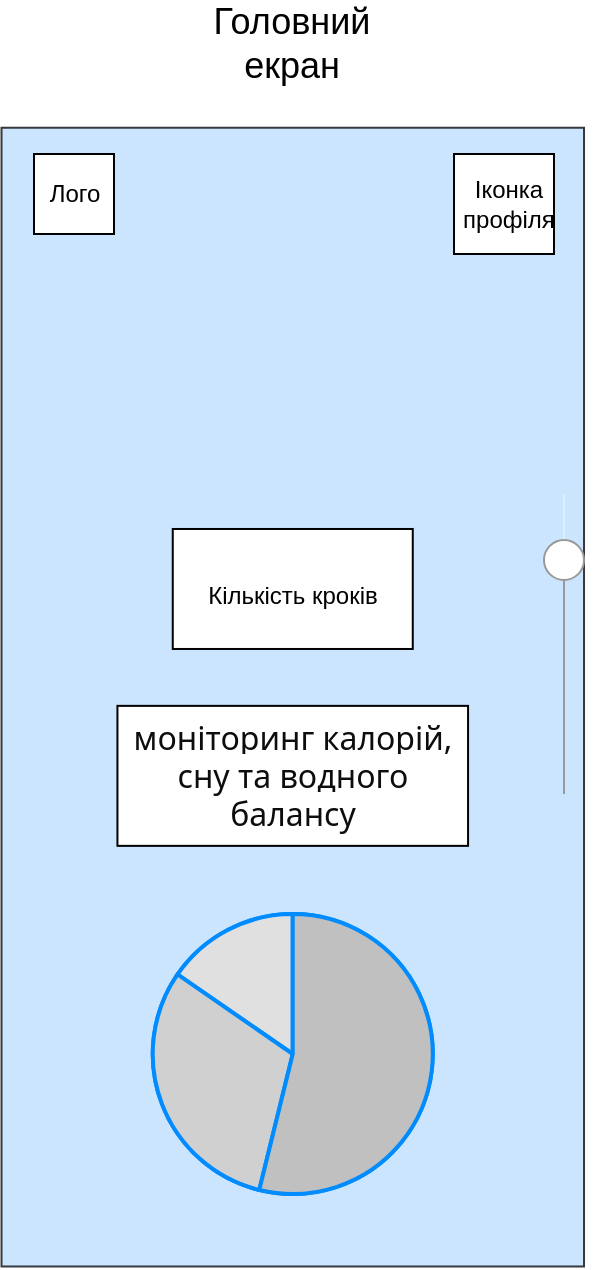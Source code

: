 <mxfile version="24.4.4" type="github" pages="7">
  <diagram name="Страница — 1" id="hu_f6FUVKI9qjOCL0LCb">
    <mxGraphModel dx="1434" dy="772" grid="1" gridSize="10" guides="1" tooltips="1" connect="1" arrows="1" fold="1" page="1" pageScale="1" pageWidth="827" pageHeight="1169" math="0" shadow="0">
      <root>
        <mxCell id="0" />
        <mxCell id="1" parent="0" />
        <mxCell id="6WBhi4NIfx59TfZFESge-4" value="" style="rounded=0;whiteSpace=wrap;html=1;rotation=90;fillColor=#cce5ff;strokeColor=#36393d;" parent="1" vertex="1">
          <mxGeometry x="114.7" y="295.93" width="569.37" height="291.25" as="geometry" />
        </mxCell>
        <mxCell id="6WBhi4NIfx59TfZFESge-5" value="" style="whiteSpace=wrap;html=1;aspect=fixed;" parent="1" vertex="1">
          <mxGeometry x="270" y="170" width="40" height="40" as="geometry" />
        </mxCell>
        <mxCell id="6WBhi4NIfx59TfZFESge-6" value="Лого" style="text;html=1;align=center;verticalAlign=middle;whiteSpace=wrap;rounded=0;" parent="1" vertex="1">
          <mxGeometry x="274.69" y="180" width="30.62" height="20" as="geometry" />
        </mxCell>
        <mxCell id="6WBhi4NIfx59TfZFESge-7" value="" style="whiteSpace=wrap;html=1;aspect=fixed;" parent="1" vertex="1">
          <mxGeometry x="480" y="170" width="50" height="50" as="geometry" />
        </mxCell>
        <mxCell id="6WBhi4NIfx59TfZFESge-8" value="Іконка профіля" style="text;html=1;align=center;verticalAlign=middle;whiteSpace=wrap;rounded=0;" parent="1" vertex="1">
          <mxGeometry x="480" y="180" width="55" height="30" as="geometry" />
        </mxCell>
        <mxCell id="6WBhi4NIfx59TfZFESge-9" value="" style="rounded=0;whiteSpace=wrap;html=1;" parent="1" vertex="1">
          <mxGeometry x="339.38" y="357.49" width="120" height="60" as="geometry" />
        </mxCell>
        <mxCell id="6WBhi4NIfx59TfZFESge-10" value="Кількість кроків" style="text;html=1;align=center;verticalAlign=middle;whiteSpace=wrap;rounded=0;" parent="1" vertex="1">
          <mxGeometry x="354.07" y="364.05" width="90.62" height="53.44" as="geometry" />
        </mxCell>
        <mxCell id="6WBhi4NIfx59TfZFESge-11" value="" style="rounded=0;whiteSpace=wrap;html=1;" parent="1" vertex="1">
          <mxGeometry x="311.72" y="445.93" width="175.31" height="70" as="geometry" />
        </mxCell>
        <mxCell id="6WBhi4NIfx59TfZFESge-12" value="&lt;span style=&quot;color: rgb(13, 13, 13); font-family: Söhne, ui-sans-serif, system-ui, -apple-system, &amp;quot;Segoe UI&amp;quot;, Roboto, Ubuntu, Cantarell, &amp;quot;Noto Sans&amp;quot;, sans-serif, &amp;quot;Helvetica Neue&amp;quot;, Arial, &amp;quot;Apple Color Emoji&amp;quot;, &amp;quot;Segoe UI Emoji&amp;quot;, &amp;quot;Segoe UI Symbol&amp;quot;, &amp;quot;Noto Color Emoji&amp;quot;; font-size: 16px; text-align: start; white-space-collapse: preserve; background-color: rgb(255, 255, 255);&quot;&gt;моніторинг калорій, сну та водного балансу&lt;/span&gt;" style="text;html=1;align=center;verticalAlign=middle;whiteSpace=wrap;rounded=0;" parent="1" vertex="1">
          <mxGeometry x="316.72" y="465.93" width="165.31" height="30" as="geometry" />
        </mxCell>
        <mxCell id="renGEjmWCqnUBAYQCNM9-1" value="&lt;font style=&quot;font-size: 18px;&quot;&gt;Головний екран&lt;/font&gt;" style="text;html=1;align=center;verticalAlign=middle;whiteSpace=wrap;rounded=0;" parent="1" vertex="1">
          <mxGeometry x="369.38" y="100" width="60" height="30" as="geometry" />
        </mxCell>
        <mxCell id="lEj4rzb78iXM098NPK44-1" value="" style="shape=image;html=1;verticalAlign=top;verticalLabelPosition=bottom;labelBackgroundColor=#ffffff;imageAspect=0;aspect=fixed;image=https://cdn3.iconfinder.com/data/icons/travelling-icon-set/800/foot-128.png" parent="1" vertex="1">
          <mxGeometry x="374.37" y="295.93" width="50" height="50" as="geometry" />
        </mxCell>
        <mxCell id="lEj4rzb78iXM098NPK44-2" value="" style="verticalLabelPosition=bottom;shadow=0;dashed=0;align=center;html=1;verticalAlign=top;strokeWidth=1;shape=mxgraph.mockup.graphics.pieChart;strokeColor=#008cff;parts=10,20,35;partColors=#e0e0e0,#d0d0d0,#c0c0c0,#b0b0b0,#a0a0a0;strokeWidth=2;" parent="1" vertex="1">
          <mxGeometry x="329.37" y="550" width="140" height="140" as="geometry" />
        </mxCell>
        <mxCell id="kD1p7tyxYUEdSdwb2P0I-1" value="" style="verticalLabelPosition=bottom;shadow=0;dashed=0;align=center;html=1;verticalAlign=top;strokeWidth=1;shape=mxgraph.mockup.forms.horSlider;strokeColor=#999999;sliderStyle=basic;sliderPos=20;handleStyle=circle;fillColor2=#ddeeff;direction=north;rotation=-180;" parent="1" vertex="1">
          <mxGeometry x="520" y="340" width="30" height="150" as="geometry" />
        </mxCell>
      </root>
    </mxGraphModel>
  </diagram>
  <diagram id="ioexZ-S9GQfeqr2VIhHC" name="Страница — 2">
    <mxGraphModel dx="819" dy="441" grid="1" gridSize="10" guides="1" tooltips="1" connect="1" arrows="1" fold="1" page="1" pageScale="1" pageWidth="827" pageHeight="1169" math="0" shadow="0">
      <root>
        <mxCell id="0" />
        <mxCell id="1" parent="0" />
        <mxCell id="DfXaMpxt_-K0LzJCalvh-1" value="" style="rounded=0;whiteSpace=wrap;html=1;rotation=90;fillColor=#cce5ff;strokeColor=#36393d;" parent="1" vertex="1">
          <mxGeometry x="114.7" y="295.93" width="569.37" height="291.25" as="geometry" />
        </mxCell>
        <mxCell id="DfXaMpxt_-K0LzJCalvh-2" value="&lt;font style=&quot;font-size: 18px;&quot;&gt;Меню навігації&lt;/font&gt;" style="text;html=1;align=center;verticalAlign=middle;whiteSpace=wrap;rounded=0;" parent="1" vertex="1">
          <mxGeometry x="314.38" y="80" width="170" height="80" as="geometry" />
        </mxCell>
        <mxCell id="DfXaMpxt_-K0LzJCalvh-3" value="" style="whiteSpace=wrap;html=1;aspect=fixed;fillColor=#ffcc99;strokeColor=#36393d;" parent="1" vertex="1">
          <mxGeometry x="270" y="660" width="50" height="50" as="geometry" />
        </mxCell>
        <mxCell id="DfXaMpxt_-K0LzJCalvh-4" value="" style="whiteSpace=wrap;html=1;aspect=fixed;fillColor=#ffcc99;strokeColor=#36393d;" parent="1" vertex="1">
          <mxGeometry x="340" y="660" width="50" height="50" as="geometry" />
        </mxCell>
        <mxCell id="DfXaMpxt_-K0LzJCalvh-5" value="" style="whiteSpace=wrap;html=1;aspect=fixed;fillColor=#ffcc99;strokeColor=#36393d;" parent="1" vertex="1">
          <mxGeometry x="410" y="660" width="50" height="50" as="geometry" />
        </mxCell>
        <mxCell id="DfXaMpxt_-K0LzJCalvh-6" value="" style="whiteSpace=wrap;html=1;aspect=fixed;fillColor=#ffcc99;strokeColor=#36393d;" parent="1" vertex="1">
          <mxGeometry x="480" y="660" width="50" height="50" as="geometry" />
        </mxCell>
        <mxCell id="DfXaMpxt_-K0LzJCalvh-7" value="" style="whiteSpace=wrap;html=1;aspect=fixed;fillColor=#ffcc99;strokeColor=#36393d;" parent="1" vertex="1">
          <mxGeometry x="374.38" y="590" width="50" height="50" as="geometry" />
        </mxCell>
        <mxCell id="DfXaMpxt_-K0LzJCalvh-8" value="Головна" style="text;html=1;align=center;verticalAlign=middle;whiteSpace=wrap;rounded=0;" parent="1" vertex="1">
          <mxGeometry x="376.57" y="605" width="45.62" height="20" as="geometry" />
        </mxCell>
        <mxCell id="DfXaMpxt_-K0LzJCalvh-9" value="&lt;span style=&quot;color: rgb(13, 13, 13); font-family: Söhne, ui-sans-serif, system-ui, -apple-system, &amp;quot;Segoe UI&amp;quot;, Roboto, Ubuntu, Cantarell, &amp;quot;Noto Sans&amp;quot;, sans-serif, &amp;quot;Helvetica Neue&amp;quot;, Arial, &amp;quot;Apple Color Emoji&amp;quot;, &amp;quot;Segoe UI Emoji&amp;quot;, &amp;quot;Segoe UI Symbol&amp;quot;, &amp;quot;Noto Color Emoji&amp;quot;; text-align: left; white-space-collapse: preserve; background-color: rgb(255, 255, 255);&quot;&gt;&lt;font style=&quot;font-size: 10px;&quot;&gt;фізична активність&lt;/font&gt;&lt;/span&gt;" style="text;html=1;align=center;verticalAlign=middle;whiteSpace=wrap;rounded=0;" parent="1" vertex="1">
          <mxGeometry x="270" y="670" width="50" height="30" as="geometry" />
        </mxCell>
        <mxCell id="DfXaMpxt_-K0LzJCalvh-10" value="&lt;span style=&quot;color: rgb(13, 13, 13); font-family: Söhne, ui-sans-serif, system-ui, -apple-system, &amp;quot;Segoe UI&amp;quot;, Roboto, Ubuntu, Cantarell, &amp;quot;Noto Sans&amp;quot;, sans-serif, &amp;quot;Helvetica Neue&amp;quot;, Arial, &amp;quot;Apple Color Emoji&amp;quot;, &amp;quot;Segoe UI Emoji&amp;quot;, &amp;quot;Segoe UI Symbol&amp;quot;, &amp;quot;Noto Color Emoji&amp;quot;; text-align: left; white-space-collapse: preserve; background-color: rgb(255, 255, 255);&quot;&gt;&lt;font style=&quot;font-size: 10px;&quot;&gt;харчування&lt;/font&gt;&lt;/span&gt;" style="text;html=1;align=center;verticalAlign=middle;whiteSpace=wrap;rounded=0;" parent="1" vertex="1">
          <mxGeometry x="347.5" y="670" width="35" height="30" as="geometry" />
        </mxCell>
        <mxCell id="DfXaMpxt_-K0LzJCalvh-11" value="&lt;font style=&quot;font-size: 10px;&quot;&gt;Сон&lt;/font&gt;" style="text;html=1;align=center;verticalAlign=middle;whiteSpace=wrap;rounded=0;" parent="1" vertex="1">
          <mxGeometry x="405" y="670" width="60" height="30" as="geometry" />
        </mxCell>
        <mxCell id="DfXaMpxt_-K0LzJCalvh-12" value="&lt;span style=&quot;color: rgb(13, 13, 13); font-family: Söhne, ui-sans-serif, system-ui, -apple-system, &amp;quot;Segoe UI&amp;quot;, Roboto, Ubuntu, Cantarell, &amp;quot;Noto Sans&amp;quot;, sans-serif, &amp;quot;Helvetica Neue&amp;quot;, Arial, &amp;quot;Apple Color Emoji&amp;quot;, &amp;quot;Segoe UI Emoji&amp;quot;, &amp;quot;Segoe UI Symbol&amp;quot;, &amp;quot;Noto Color Emoji&amp;quot;; text-align: left; white-space-collapse: preserve; background-color: rgb(255, 255, 255);&quot;&gt;&lt;font style=&quot;font-size: 10px;&quot;&gt;емоційний стан&lt;/font&gt;&lt;/span&gt;" style="text;html=1;align=center;verticalAlign=middle;whiteSpace=wrap;rounded=0;fillColor=none;" parent="1" vertex="1">
          <mxGeometry x="475" y="670" width="60" height="30" as="geometry" />
        </mxCell>
        <mxCell id="hvkm86F1CFt99m8_F7Xo-1" value="" style="verticalLabelPosition=bottom;shadow=0;dashed=0;align=center;html=1;verticalAlign=top;strokeWidth=1;shape=mxgraph.mockup.forms.horSlider;strokeColor=#999999;sliderStyle=basic;sliderPos=20;handleStyle=circle;fillColor2=#ddeeff;direction=north;" parent="1" vertex="1">
          <mxGeometry x="520" y="340" width="30" height="150" as="geometry" />
        </mxCell>
      </root>
    </mxGraphModel>
  </diagram>
  <diagram id="e_SSHseLmJ5yKlnfFcxB" name="Страница — 3" />
  <diagram id="nm0fhLwLkvkeQzncLIcZ" name="Страница — 4">
    <mxGraphModel dx="1434" dy="772" grid="1" gridSize="10" guides="1" tooltips="1" connect="1" arrows="1" fold="1" page="1" pageScale="1" pageWidth="827" pageHeight="1169" math="0" shadow="0">
      <root>
        <mxCell id="0" />
        <mxCell id="1" parent="0" />
        <mxCell id="3czpvPu-cFVEcWrkcCI9-1" value="" style="rounded=0;whiteSpace=wrap;html=1;rotation=90;fillColor=#cce5ff;strokeColor=#36393d;" parent="1" vertex="1">
          <mxGeometry x="129" y="293" width="569.37" height="291.25" as="geometry" />
        </mxCell>
        <mxCell id="3czpvPu-cFVEcWrkcCI9-2" value="&lt;h3 style=&quot;border: 0px solid rgb(227, 227, 227); box-sizing: border-box; --tw-border-spacing-x: 0; --tw-border-spacing-y: 0; --tw-translate-x: 0; --tw-translate-y: 0; --tw-rotate: 0; --tw-skew-x: 0; --tw-skew-y: 0; --tw-scale-x: 1; --tw-scale-y: 1; --tw-pan-x: ; --tw-pan-y: ; --tw-pinch-zoom: ; --tw-scroll-snap-strictness: proximity; --tw-gradient-from-position: ; --tw-gradient-via-position: ; --tw-gradient-to-position: ; --tw-ordinal: ; --tw-slashed-zero: ; --tw-numeric-figure: ; --tw-numeric-spacing: ; --tw-numeric-fraction: ; --tw-ring-inset: ; --tw-ring-offset-width: 0px; --tw-ring-offset-color: #fff; --tw-ring-color: rgba(69,89,164,.5); --tw-ring-offset-shadow: 0 0 transparent; --tw-ring-shadow: 0 0 transparent; --tw-shadow: 0 0 transparent; --tw-shadow-colored: 0 0 transparent; --tw-blur: ; --tw-brightness: ; --tw-contrast: ; --tw-grayscale: ; --tw-hue-rotate: ; --tw-invert: ; --tw-saturate: ; --tw-sepia: ; --tw-drop-shadow: ; --tw-backdrop-blur: ; --tw-backdrop-brightness: ; --tw-backdrop-contrast: ; --tw-backdrop-grayscale: ; --tw-backdrop-hue-rotate: ; --tw-backdrop-invert: ; --tw-backdrop-opacity: ; --tw-backdrop-saturate: ; --tw-backdrop-sepia: ; --tw-contain-size: ; --tw-contain-layout: ; --tw-contain-paint: ; --tw-contain-style: ; margin: 1rem 0px 0.5rem; line-height: 1.6; color: rgb(13, 13, 13); font-family: Söhne, ui-sans-serif, system-ui, -apple-system, &amp;quot;Segoe UI&amp;quot;, Roboto, Ubuntu, Cantarell, &amp;quot;Noto Sans&amp;quot;, sans-serif, &amp;quot;Helvetica Neue&amp;quot;, Arial, &amp;quot;Apple Color Emoji&amp;quot;, &amp;quot;Segoe UI Emoji&amp;quot;, &amp;quot;Segoe UI Symbol&amp;quot;, &amp;quot;Noto Color Emoji&amp;quot;; text-align: start; white-space-collapse: preserve; background-color: rgb(255, 255, 255);&quot;&gt;&lt;span style=&quot;font-weight: normal;&quot;&gt;&lt;font style=&quot;font-size: 18px;&quot;&gt;Екран відстеження харчування&lt;/font&gt;&lt;/span&gt;&lt;/h3&gt;" style="text;html=1;align=center;verticalAlign=middle;whiteSpace=wrap;rounded=0;" parent="1" vertex="1">
          <mxGeometry x="284" y="90" width="260" height="30" as="geometry" />
        </mxCell>
        <mxCell id="3czpvPu-cFVEcWrkcCI9-3" value="Прийом їжі" style="swimlane;fontStyle=0;childLayout=stackLayout;horizontal=1;startSize=30;horizontalStack=0;resizeParent=1;resizeParentMax=0;resizeLast=0;collapsible=1;marginBottom=0;whiteSpace=wrap;html=1;" parent="1" vertex="1">
          <mxGeometry x="290" y="180" width="140" height="120" as="geometry" />
        </mxCell>
        <mxCell id="3czpvPu-cFVEcWrkcCI9-4" value="Їжа _&amp;nbsp;&lt;span style=&quot;white-space: pre;&quot;&gt;&#x9;&lt;/span&gt;&amp;nbsp; &amp;nbsp; &amp;nbsp; Калорії _&amp;nbsp;" style="text;strokeColor=none;fillColor=none;align=left;verticalAlign=middle;spacingLeft=4;spacingRight=4;overflow=hidden;points=[[0,0.5],[1,0.5]];portConstraint=eastwest;rotatable=0;whiteSpace=wrap;html=1;" parent="3czpvPu-cFVEcWrkcCI9-3" vertex="1">
          <mxGeometry y="30" width="140" height="30" as="geometry" />
        </mxCell>
        <mxCell id="3czpvPu-cFVEcWrkcCI9-5" value="Їжа _&amp;nbsp;&lt;span style=&quot;white-space: pre;&quot;&gt;&#x9;&lt;/span&gt;&amp;nbsp; &amp;nbsp; &amp;nbsp;&amp;nbsp;Калорії _" style="text;strokeColor=none;fillColor=none;align=left;verticalAlign=middle;spacingLeft=4;spacingRight=4;overflow=hidden;points=[[0,0.5],[1,0.5]];portConstraint=eastwest;rotatable=0;whiteSpace=wrap;html=1;" parent="3czpvPu-cFVEcWrkcCI9-3" vertex="1">
          <mxGeometry y="60" width="140" height="30" as="geometry" />
        </mxCell>
        <mxCell id="3czpvPu-cFVEcWrkcCI9-6" value="Їжа _&amp;nbsp;&lt;span style=&quot;white-space: pre;&quot;&gt;&#x9;&lt;/span&gt;&amp;nbsp; &amp;nbsp; &amp;nbsp;&amp;nbsp;Калорії _" style="text;strokeColor=none;fillColor=none;align=left;verticalAlign=middle;spacingLeft=4;spacingRight=4;overflow=hidden;points=[[0,0.5],[1,0.5]];portConstraint=eastwest;rotatable=0;whiteSpace=wrap;html=1;" parent="3czpvPu-cFVEcWrkcCI9-3" vertex="1">
          <mxGeometry y="90" width="140" height="30" as="geometry" />
        </mxCell>
        <mxCell id="V-80zOrlXMdEkv2D7xZ8-1" value="&lt;font style=&quot;font-size: 10px;&quot;&gt;Кнопка додання нового продукта&lt;/font&gt;" style="strokeWidth=1;shadow=0;dashed=0;align=center;html=1;shape=mxgraph.mockup.buttons.button;strokeColor=#666666;fontColor=#ffffff;mainText=;buttonStyle=round;fontSize=17;fontStyle=1;fillColor=#008cff;whiteSpace=wrap;" parent="1" vertex="1">
          <mxGeometry x="284" y="640" width="90" height="70" as="geometry" />
        </mxCell>
        <mxCell id="V-80zOrlXMdEkv2D7xZ8-3" value="&lt;font style=&quot;font-size: 10px;&quot;&gt;Кнопка додання нового прийому їжі&lt;/font&gt;" style="strokeWidth=1;shadow=0;dashed=0;align=center;html=1;shape=mxgraph.mockup.buttons.button;strokeColor=#666666;fontColor=#ffffff;mainText=;buttonStyle=round;fontSize=17;fontStyle=1;fillColor=#008cff;whiteSpace=wrap;" parent="1" vertex="1">
          <mxGeometry x="430" y="640" width="90" height="70" as="geometry" />
        </mxCell>
        <mxCell id="V-80zOrlXMdEkv2D7xZ8-4" value="" style="verticalLabelPosition=bottom;shadow=0;dashed=0;align=center;html=1;verticalAlign=top;strokeWidth=1;shape=mxgraph.mockup.graphics.pieChart;strokeColor=#008cff;parts=10,20,35;partColors=#e0e0e0,#d0d0d0,#c0c0c0,#b0b0b0,#a0a0a0;strokeWidth=2;" parent="1" vertex="1">
          <mxGeometry x="344" y="390" width="140" height="130" as="geometry" />
        </mxCell>
        <mxCell id="V-80zOrlXMdEkv2D7xZ8-5" value="Відсоток білків" style="text;html=1;align=center;verticalAlign=middle;whiteSpace=wrap;rounded=0;" parent="1" vertex="1">
          <mxGeometry x="364" y="400" width="60" height="30" as="geometry" />
        </mxCell>
        <mxCell id="V-80zOrlXMdEkv2D7xZ8-6" value="Відсоток жирів" style="text;html=1;align=center;verticalAlign=middle;whiteSpace=wrap;rounded=0;" parent="1" vertex="1">
          <mxGeometry x="344" y="450" width="60" height="30" as="geometry" />
        </mxCell>
        <mxCell id="V-80zOrlXMdEkv2D7xZ8-7" value="Відсоток углеводів" style="text;html=1;align=center;verticalAlign=middle;whiteSpace=wrap;rounded=0;" parent="1" vertex="1">
          <mxGeometry x="424" y="440" width="60" height="30" as="geometry" />
        </mxCell>
      </root>
    </mxGraphModel>
  </diagram>
  <diagram id="VYFgFvXTl_9mCahoUK8W" name="Страница — 5">
    <mxGraphModel dx="1434" dy="772" grid="1" gridSize="10" guides="1" tooltips="1" connect="1" arrows="1" fold="1" page="1" pageScale="1" pageWidth="827" pageHeight="1169" math="0" shadow="0">
      <root>
        <mxCell id="0" />
        <mxCell id="1" parent="0" />
        <mxCell id="MYOUE_SCz-vjyDYBPpxU-1" value="" style="rounded=0;whiteSpace=wrap;html=1;rotation=90;fillColor=#cce5ff;strokeColor=#36393d;" parent="1" vertex="1">
          <mxGeometry x="129" y="360" width="569.37" height="291.25" as="geometry" />
        </mxCell>
        <mxCell id="MYOUE_SCz-vjyDYBPpxU-2" value="&lt;h3 style=&quot;border: 0px solid rgb(227, 227, 227); box-sizing: border-box; --tw-border-spacing-x: 0; --tw-border-spacing-y: 0; --tw-translate-x: 0; --tw-translate-y: 0; --tw-rotate: 0; --tw-skew-x: 0; --tw-skew-y: 0; --tw-scale-x: 1; --tw-scale-y: 1; --tw-pan-x: ; --tw-pan-y: ; --tw-pinch-zoom: ; --tw-scroll-snap-strictness: proximity; --tw-gradient-from-position: ; --tw-gradient-via-position: ; --tw-gradient-to-position: ; --tw-ordinal: ; --tw-slashed-zero: ; --tw-numeric-figure: ; --tw-numeric-spacing: ; --tw-numeric-fraction: ; --tw-ring-inset: ; --tw-ring-offset-width: 0px; --tw-ring-offset-color: #fff; --tw-ring-color: rgba(69,89,164,.5); --tw-ring-offset-shadow: 0 0 transparent; --tw-ring-shadow: 0 0 transparent; --tw-shadow: 0 0 transparent; --tw-shadow-colored: 0 0 transparent; --tw-blur: ; --tw-brightness: ; --tw-contrast: ; --tw-grayscale: ; --tw-hue-rotate: ; --tw-invert: ; --tw-saturate: ; --tw-sepia: ; --tw-drop-shadow: ; --tw-backdrop-blur: ; --tw-backdrop-brightness: ; --tw-backdrop-contrast: ; --tw-backdrop-grayscale: ; --tw-backdrop-hue-rotate: ; --tw-backdrop-invert: ; --tw-backdrop-opacity: ; --tw-backdrop-saturate: ; --tw-backdrop-sepia: ; --tw-contain-size: ; --tw-contain-layout: ; --tw-contain-paint: ; --tw-contain-style: ; margin: 1rem 0px 0.5rem; line-height: 1.6; color: rgb(13, 13, 13); font-family: Söhne, ui-sans-serif, system-ui, -apple-system, &amp;quot;Segoe UI&amp;quot;, Roboto, Ubuntu, Cantarell, &amp;quot;Noto Sans&amp;quot;, sans-serif, &amp;quot;Helvetica Neue&amp;quot;, Arial, &amp;quot;Apple Color Emoji&amp;quot;, &amp;quot;Segoe UI Emoji&amp;quot;, &amp;quot;Segoe UI Symbol&amp;quot;, &amp;quot;Noto Color Emoji&amp;quot;; text-align: start; white-space-collapse: preserve; background-color: rgb(255, 255, 255);&quot;&gt;&lt;span style=&quot;font-weight: normal;&quot;&gt;&lt;font style=&quot;font-size: 18px;&quot;&gt;Екран відстеження сну&lt;/font&gt;&lt;/span&gt;&lt;/h3&gt;" style="text;html=1;align=center;verticalAlign=middle;whiteSpace=wrap;rounded=0;" parent="1" vertex="1">
          <mxGeometry x="311" y="170" width="206" height="30" as="geometry" />
        </mxCell>
        <mxCell id="AJs6zr2DashtstTw_Ilb-1" value="" style="verticalLabelPosition=bottom;shadow=0;dashed=0;align=center;html=1;verticalAlign=top;strokeWidth=1;shape=mxgraph.mockup.graphics.barChart;strokeColor=none;strokeColor2=none;strokeColor3=#666666;fillColor2=#008cff;fillColor3=#dddddd;" parent="1" vertex="1">
          <mxGeometry x="300" y="300" width="160" height="80" as="geometry" />
        </mxCell>
        <mxCell id="AJs6zr2DashtstTw_Ilb-2" value="&lt;b&gt;Режим сну&lt;/b&gt;" style="text;html=1;align=center;verticalAlign=middle;whiteSpace=wrap;rounded=0;" parent="1" vertex="1">
          <mxGeometry x="359" y="260" width="110" height="30" as="geometry" />
        </mxCell>
        <mxCell id="AJs6zr2DashtstTw_Ilb-3" value="Фази сну" style="text;html=1;align=center;verticalAlign=middle;whiteSpace=wrap;rounded=0;rotation=-90;" parent="1" vertex="1">
          <mxGeometry x="250" y="330" width="80" height="20" as="geometry" />
        </mxCell>
        <mxCell id="AJs6zr2DashtstTw_Ilb-4" value="&lt;font style=&quot;font-size: 10px;&quot;&gt;Глибокий&lt;/font&gt;" style="text;html=1;align=center;verticalAlign=middle;whiteSpace=wrap;rounded=0;" parent="1" vertex="1">
          <mxGeometry x="310" y="360" width="71.31" height="20" as="geometry" />
        </mxCell>
        <mxCell id="AJs6zr2DashtstTw_Ilb-5" value="&lt;font style=&quot;font-size: 10px;&quot;&gt;Легкий&lt;/font&gt;" style="text;html=1;align=center;verticalAlign=middle;whiteSpace=wrap;rounded=0;" parent="1" vertex="1">
          <mxGeometry x="311" y="320" width="71.31" height="20" as="geometry" />
        </mxCell>
        <mxCell id="AJs6zr2DashtstTw_Ilb-6" value="&lt;font style=&quot;font-size: 12px;&quot;&gt;Введення часу сну&lt;/font&gt;" style="strokeWidth=1;shadow=0;dashed=0;align=center;html=1;shape=mxgraph.mockup.buttons.button;strokeColor=#666666;fontColor=#ffffff;mainText=;buttonStyle=round;fontSize=17;fontStyle=1;fillColor=#008cff;whiteSpace=wrap;" parent="1" vertex="1">
          <mxGeometry x="280" y="720" width="121" height="40" as="geometry" />
        </mxCell>
        <mxCell id="AJs6zr2DashtstTw_Ilb-7" value="&lt;font style=&quot;font-size: 12px;&quot;&gt;Введення часу пробудження&lt;/font&gt;" style="strokeWidth=1;shadow=0;dashed=0;align=center;html=1;shape=mxgraph.mockup.buttons.button;strokeColor=#666666;fontColor=#ffffff;mainText=;buttonStyle=round;fontSize=17;fontStyle=1;fillColor=#008cff;whiteSpace=wrap;" parent="1" vertex="1">
          <mxGeometry x="420" y="720" width="121" height="40" as="geometry" />
        </mxCell>
        <mxCell id="AJs6zr2DashtstTw_Ilb-8" value="" style="verticalLabelPosition=bottom;shadow=0;dashed=0;align=center;html=1;verticalAlign=top;strokeWidth=1;shape=mxgraph.mockup.graphics.columnChart;strokeColor=none;strokeColor2=none;strokeColor3=#666666;fillColor2=#008cff;fillColor3=#dddddd;" parent="1" vertex="1">
          <mxGeometry x="300" y="520" width="160" height="80" as="geometry" />
        </mxCell>
        <mxCell id="AJs6zr2DashtstTw_Ilb-9" value="&lt;font style=&quot;font-size: 11px;&quot;&gt;&lt;b&gt;Інформація&amp;nbsp;&lt;span style=&quot;color: rgb(13, 13, 13); font-family: Söhne, ui-sans-serif, system-ui, -apple-system, &amp;quot;Segoe UI&amp;quot;, Roboto, Ubuntu, Cantarell, &amp;quot;Noto Sans&amp;quot;, sans-serif, &amp;quot;Helvetica Neue&amp;quot;, Arial, &amp;quot;Apple Color Emoji&amp;quot;, &amp;quot;Segoe UI Emoji&amp;quot;, &amp;quot;Segoe UI Symbol&amp;quot;, &amp;quot;Noto Color Emoji&amp;quot;; text-align: left; white-space-collapse: preserve; background-color: rgb(255, 255, 255);&quot;&gt;про загальну тривалість сну та якість.&lt;/span&gt;&lt;/b&gt;&lt;/font&gt;" style="text;html=1;align=center;verticalAlign=middle;whiteSpace=wrap;rounded=0;" parent="1" vertex="1">
          <mxGeometry x="344" y="480" width="140" height="30" as="geometry" />
        </mxCell>
        <mxCell id="AJs6zr2DashtstTw_Ilb-10" value="&lt;font style=&quot;font-size: 10px;&quot; color=&quot;#66b2ff&quot;&gt;Тривалість сну&lt;/font&gt;&lt;div&gt;&lt;font style=&quot;font-size: 10px;&quot; color=&quot;#cccccc&quot;&gt;Якість&lt;/font&gt;&lt;/div&gt;" style="text;html=1;align=center;verticalAlign=middle;whiteSpace=wrap;rounded=0;" parent="1" vertex="1">
          <mxGeometry x="310" y="610" width="140" height="30" as="geometry" />
        </mxCell>
      </root>
    </mxGraphModel>
  </diagram>
  <diagram id="tzbv5wN197cMdkMgnh7T" name="Страница — 6">
    <mxGraphModel dx="1434" dy="772" grid="1" gridSize="10" guides="1" tooltips="1" connect="1" arrows="1" fold="1" page="1" pageScale="1" pageWidth="827" pageHeight="1169" math="0" shadow="0">
      <root>
        <mxCell id="0" />
        <mxCell id="1" parent="0" />
        <mxCell id="Tf3NGQXHQUMKBwui2iXd-1" value="" style="rounded=0;whiteSpace=wrap;html=1;rotation=90;fillColor=#cce5ff;strokeColor=#36393d;" parent="1" vertex="1">
          <mxGeometry x="129" y="480" width="569.37" height="291.25" as="geometry" />
        </mxCell>
        <mxCell id="Tf3NGQXHQUMKBwui2iXd-2" value="&lt;h3 style=&quot;border: 0px solid rgb(227, 227, 227); box-sizing: border-box; --tw-border-spacing-x: 0; --tw-border-spacing-y: 0; --tw-translate-x: 0; --tw-translate-y: 0; --tw-rotate: 0; --tw-skew-x: 0; --tw-skew-y: 0; --tw-scale-x: 1; --tw-scale-y: 1; --tw-pan-x: ; --tw-pan-y: ; --tw-pinch-zoom: ; --tw-scroll-snap-strictness: proximity; --tw-gradient-from-position: ; --tw-gradient-via-position: ; --tw-gradient-to-position: ; --tw-ordinal: ; --tw-slashed-zero: ; --tw-numeric-figure: ; --tw-numeric-spacing: ; --tw-numeric-fraction: ; --tw-ring-inset: ; --tw-ring-offset-width: 0px; --tw-ring-offset-color: #fff; --tw-ring-color: rgba(69,89,164,.5); --tw-ring-offset-shadow: 0 0 transparent; --tw-ring-shadow: 0 0 transparent; --tw-shadow: 0 0 transparent; --tw-shadow-colored: 0 0 transparent; --tw-blur: ; --tw-brightness: ; --tw-contrast: ; --tw-grayscale: ; --tw-hue-rotate: ; --tw-invert: ; --tw-saturate: ; --tw-sepia: ; --tw-drop-shadow: ; --tw-backdrop-blur: ; --tw-backdrop-brightness: ; --tw-backdrop-contrast: ; --tw-backdrop-grayscale: ; --tw-backdrop-hue-rotate: ; --tw-backdrop-invert: ; --tw-backdrop-opacity: ; --tw-backdrop-saturate: ; --tw-backdrop-sepia: ; --tw-contain-size: ; --tw-contain-layout: ; --tw-contain-paint: ; --tw-contain-style: ; margin: 1rem 0px 0.5rem; line-height: 1.6; color: rgb(13, 13, 13); font-family: Söhne, ui-sans-serif, system-ui, -apple-system, &amp;quot;Segoe UI&amp;quot;, Roboto, Ubuntu, Cantarell, &amp;quot;Noto Sans&amp;quot;, sans-serif, &amp;quot;Helvetica Neue&amp;quot;, Arial, &amp;quot;Apple Color Emoji&amp;quot;, &amp;quot;Segoe UI Emoji&amp;quot;, &amp;quot;Segoe UI Symbol&amp;quot;, &amp;quot;Noto Color Emoji&amp;quot;; text-align: start; white-space-collapse: preserve; background-color: rgb(255, 255, 255);&quot;&gt;&lt;font style=&quot;font-size: 18px;&quot;&gt;Екран відстеження емоційного стану&lt;/font&gt;&lt;/h3&gt;" style="text;html=1;align=center;verticalAlign=middle;whiteSpace=wrap;rounded=0;" parent="1" vertex="1">
          <mxGeometry x="246" y="280" width="336" height="30" as="geometry" />
        </mxCell>
        <mxCell id="Tf3NGQXHQUMKBwui2iXd-3" value="" style="strokeWidth=1;shadow=0;dashed=0;align=center;html=1;shape=mxgraph.mockup.forms.rrect;rSize=5;strokeColor=#999999;fillColor=#ffffff;" parent="1" vertex="1">
          <mxGeometry x="280" y="380" width="160" height="175" as="geometry" />
        </mxCell>
        <mxCell id="Tf3NGQXHQUMKBwui2iXd-4" value="October 2014" style="strokeWidth=1;shadow=0;dashed=0;align=center;html=1;shape=mxgraph.mockup.forms.anchor;fontColor=#999999;" parent="Tf3NGQXHQUMKBwui2iXd-3" vertex="1">
          <mxGeometry x="30" y="8" width="100" height="20" as="geometry" />
        </mxCell>
        <mxCell id="Tf3NGQXHQUMKBwui2iXd-5" value="&lt;" style="strokeWidth=1;shadow=0;dashed=0;align=center;html=1;shape=mxgraph.mockup.forms.rrect;rSize=4;strokeColor=#999999;fontColor=#008cff;fontSize=19;fontStyle=1;" parent="Tf3NGQXHQUMKBwui2iXd-3" vertex="1">
          <mxGeometry x="8" y="8" width="25" height="20" as="geometry" />
        </mxCell>
        <mxCell id="Tf3NGQXHQUMKBwui2iXd-6" value="&gt;" style="strokeWidth=1;shadow=0;dashed=0;align=center;html=1;shape=mxgraph.mockup.forms.rrect;rSize=4;strokeColor=#999999;fontColor=#008cff;fontSize=19;fontStyle=1;" parent="Tf3NGQXHQUMKBwui2iXd-3" vertex="1">
          <mxGeometry x="127" y="8" width="25" height="20" as="geometry" />
        </mxCell>
        <mxCell id="Tf3NGQXHQUMKBwui2iXd-7" value="Mo" style="strokeWidth=1;shadow=0;dashed=0;align=center;html=1;shape=mxgraph.mockup.forms.anchor;fontColor=#999999;" parent="Tf3NGQXHQUMKBwui2iXd-3" vertex="1">
          <mxGeometry x="10" y="28" width="20" height="20" as="geometry" />
        </mxCell>
        <mxCell id="Tf3NGQXHQUMKBwui2iXd-8" value="Tu" style="strokeWidth=1;shadow=0;dashed=0;align=center;html=1;shape=mxgraph.mockup.forms.anchor;fontColor=#999999;" parent="Tf3NGQXHQUMKBwui2iXd-3" vertex="1">
          <mxGeometry x="30" y="28" width="20" height="20" as="geometry" />
        </mxCell>
        <mxCell id="Tf3NGQXHQUMKBwui2iXd-9" value="We" style="strokeWidth=1;shadow=0;dashed=0;align=center;html=1;shape=mxgraph.mockup.forms.anchor;fontColor=#999999;" parent="Tf3NGQXHQUMKBwui2iXd-3" vertex="1">
          <mxGeometry x="50" y="28" width="20" height="20" as="geometry" />
        </mxCell>
        <mxCell id="Tf3NGQXHQUMKBwui2iXd-10" value="Th" style="strokeWidth=1;shadow=0;dashed=0;align=center;html=1;shape=mxgraph.mockup.forms.anchor;fontColor=#999999;" parent="Tf3NGQXHQUMKBwui2iXd-3" vertex="1">
          <mxGeometry x="70" y="28" width="20" height="20" as="geometry" />
        </mxCell>
        <mxCell id="Tf3NGQXHQUMKBwui2iXd-11" value="Fr" style="strokeWidth=1;shadow=0;dashed=0;align=center;html=1;shape=mxgraph.mockup.forms.anchor;fontColor=#999999;" parent="Tf3NGQXHQUMKBwui2iXd-3" vertex="1">
          <mxGeometry x="90" y="28" width="20" height="20" as="geometry" />
        </mxCell>
        <mxCell id="Tf3NGQXHQUMKBwui2iXd-12" value="Sa" style="strokeWidth=1;shadow=0;dashed=0;align=center;html=1;shape=mxgraph.mockup.forms.anchor;fontColor=#999999;" parent="Tf3NGQXHQUMKBwui2iXd-3" vertex="1">
          <mxGeometry x="110" y="28" width="20" height="20" as="geometry" />
        </mxCell>
        <mxCell id="Tf3NGQXHQUMKBwui2iXd-13" value="Su" style="strokeWidth=1;shadow=0;dashed=0;align=center;html=1;shape=mxgraph.mockup.forms.anchor;fontColor=#999999;" parent="Tf3NGQXHQUMKBwui2iXd-3" vertex="1">
          <mxGeometry x="130" y="28" width="20" height="20" as="geometry" />
        </mxCell>
        <mxCell id="Tf3NGQXHQUMKBwui2iXd-14" value="1" style="strokeWidth=1;shadow=0;dashed=0;align=center;html=1;shape=mxgraph.mockup.forms.rrect;rSize=0;strokeColor=#999999;fontColor=#999999;" parent="Tf3NGQXHQUMKBwui2iXd-3" vertex="1">
          <mxGeometry x="10" y="48" width="20" height="20" as="geometry" />
        </mxCell>
        <mxCell id="Tf3NGQXHQUMKBwui2iXd-15" value="2" style="strokeWidth=1;shadow=0;dashed=0;align=center;html=1;shape=mxgraph.mockup.forms.rrect;rSize=0;strokeColor=#999999;fontColor=#999999;" parent="Tf3NGQXHQUMKBwui2iXd-3" vertex="1">
          <mxGeometry x="30" y="48" width="20" height="20" as="geometry" />
        </mxCell>
        <mxCell id="Tf3NGQXHQUMKBwui2iXd-16" value="3" style="strokeWidth=1;shadow=0;dashed=0;align=center;html=1;shape=mxgraph.mockup.forms.rrect;rSize=0;strokeColor=#999999;fontColor=#999999;" parent="Tf3NGQXHQUMKBwui2iXd-3" vertex="1">
          <mxGeometry x="50" y="48" width="20" height="20" as="geometry" />
        </mxCell>
        <mxCell id="Tf3NGQXHQUMKBwui2iXd-17" value="4" style="strokeWidth=1;shadow=0;dashed=0;align=center;html=1;shape=mxgraph.mockup.forms.rrect;rSize=0;strokeColor=#999999;fontColor=#999999;" parent="Tf3NGQXHQUMKBwui2iXd-3" vertex="1">
          <mxGeometry x="70" y="48" width="20" height="20" as="geometry" />
        </mxCell>
        <mxCell id="Tf3NGQXHQUMKBwui2iXd-18" value="5" style="strokeWidth=1;shadow=0;dashed=0;align=center;html=1;shape=mxgraph.mockup.forms.rrect;rSize=0;strokeColor=#999999;fontColor=#999999;" parent="Tf3NGQXHQUMKBwui2iXd-3" vertex="1">
          <mxGeometry x="90" y="48" width="20" height="20" as="geometry" />
        </mxCell>
        <mxCell id="Tf3NGQXHQUMKBwui2iXd-19" value="6" style="strokeWidth=1;shadow=0;dashed=0;align=center;html=1;shape=mxgraph.mockup.forms.rrect;rSize=0;strokeColor=#999999;fontColor=#999999;" parent="Tf3NGQXHQUMKBwui2iXd-3" vertex="1">
          <mxGeometry x="110" y="48" width="20" height="20" as="geometry" />
        </mxCell>
        <mxCell id="Tf3NGQXHQUMKBwui2iXd-20" value="7" style="strokeWidth=1;shadow=0;dashed=0;align=center;html=1;shape=mxgraph.mockup.forms.rrect;rSize=0;strokeColor=#999999;fontColor=#999999;" parent="Tf3NGQXHQUMKBwui2iXd-3" vertex="1">
          <mxGeometry x="130" y="48" width="20" height="20" as="geometry" />
        </mxCell>
        <mxCell id="Tf3NGQXHQUMKBwui2iXd-21" value="8" style="strokeWidth=1;shadow=0;dashed=0;align=center;html=1;shape=mxgraph.mockup.forms.rrect;rSize=0;strokeColor=#999999;fontColor=#999999;" parent="Tf3NGQXHQUMKBwui2iXd-3" vertex="1">
          <mxGeometry x="10" y="68" width="20" height="20" as="geometry" />
        </mxCell>
        <mxCell id="Tf3NGQXHQUMKBwui2iXd-22" value="9" style="strokeWidth=1;shadow=0;dashed=0;align=center;html=1;shape=mxgraph.mockup.forms.rrect;rSize=0;strokeColor=#999999;fontColor=#999999;" parent="Tf3NGQXHQUMKBwui2iXd-3" vertex="1">
          <mxGeometry x="30" y="68" width="20" height="20" as="geometry" />
        </mxCell>
        <mxCell id="Tf3NGQXHQUMKBwui2iXd-23" value="10" style="strokeWidth=1;shadow=0;dashed=0;align=center;html=1;shape=mxgraph.mockup.forms.rrect;rSize=0;strokeColor=#999999;fontColor=#999999;" parent="Tf3NGQXHQUMKBwui2iXd-3" vertex="1">
          <mxGeometry x="50" y="68" width="20" height="20" as="geometry" />
        </mxCell>
        <mxCell id="Tf3NGQXHQUMKBwui2iXd-24" value="11" style="strokeWidth=1;shadow=0;dashed=0;align=center;html=1;shape=mxgraph.mockup.forms.rrect;rSize=0;strokeColor=#999999;fontColor=#999999;" parent="Tf3NGQXHQUMKBwui2iXd-3" vertex="1">
          <mxGeometry x="70" y="68" width="20" height="20" as="geometry" />
        </mxCell>
        <mxCell id="Tf3NGQXHQUMKBwui2iXd-25" value="12" style="strokeWidth=1;shadow=0;dashed=0;align=center;html=1;shape=mxgraph.mockup.forms.rrect;rSize=0;strokeColor=#999999;fontColor=#999999;" parent="Tf3NGQXHQUMKBwui2iXd-3" vertex="1">
          <mxGeometry x="90" y="68" width="20" height="20" as="geometry" />
        </mxCell>
        <mxCell id="Tf3NGQXHQUMKBwui2iXd-26" value="13" style="strokeWidth=1;shadow=0;dashed=0;align=center;html=1;shape=mxgraph.mockup.forms.rrect;rSize=0;strokeColor=#999999;fontColor=#999999;" parent="Tf3NGQXHQUMKBwui2iXd-3" vertex="1">
          <mxGeometry x="110" y="68" width="20" height="20" as="geometry" />
        </mxCell>
        <mxCell id="Tf3NGQXHQUMKBwui2iXd-27" value="14" style="strokeWidth=1;shadow=0;dashed=0;align=center;html=1;shape=mxgraph.mockup.forms.rrect;rSize=0;strokeColor=#999999;fontColor=#999999;" parent="Tf3NGQXHQUMKBwui2iXd-3" vertex="1">
          <mxGeometry x="130" y="68" width="20" height="20" as="geometry" />
        </mxCell>
        <mxCell id="Tf3NGQXHQUMKBwui2iXd-28" value="15" style="strokeWidth=1;shadow=0;dashed=0;align=center;html=1;shape=mxgraph.mockup.forms.rrect;rSize=0;strokeColor=#999999;fontColor=#999999;" parent="Tf3NGQXHQUMKBwui2iXd-3" vertex="1">
          <mxGeometry x="10" y="88" width="20" height="20" as="geometry" />
        </mxCell>
        <mxCell id="Tf3NGQXHQUMKBwui2iXd-29" value="16" style="strokeWidth=1;shadow=0;dashed=0;align=center;html=1;shape=mxgraph.mockup.forms.rrect;rSize=0;strokeColor=#999999;fontColor=#999999;" parent="Tf3NGQXHQUMKBwui2iXd-3" vertex="1">
          <mxGeometry x="30" y="88" width="20" height="20" as="geometry" />
        </mxCell>
        <mxCell id="Tf3NGQXHQUMKBwui2iXd-30" value="17" style="strokeWidth=1;shadow=0;dashed=0;align=center;html=1;shape=mxgraph.mockup.forms.rrect;rSize=0;strokeColor=#999999;fontColor=#999999;" parent="Tf3NGQXHQUMKBwui2iXd-3" vertex="1">
          <mxGeometry x="50" y="88" width="20" height="20" as="geometry" />
        </mxCell>
        <mxCell id="Tf3NGQXHQUMKBwui2iXd-31" value="18" style="strokeWidth=1;shadow=0;dashed=0;align=center;html=1;shape=mxgraph.mockup.forms.rrect;rSize=0;strokeColor=#999999;fontColor=#999999;" parent="Tf3NGQXHQUMKBwui2iXd-3" vertex="1">
          <mxGeometry x="70" y="88" width="20" height="20" as="geometry" />
        </mxCell>
        <mxCell id="Tf3NGQXHQUMKBwui2iXd-32" value="19" style="strokeWidth=1;shadow=0;dashed=0;align=center;html=1;shape=mxgraph.mockup.forms.rrect;rSize=0;strokeColor=#999999;fontColor=#999999;" parent="Tf3NGQXHQUMKBwui2iXd-3" vertex="1">
          <mxGeometry x="90" y="88" width="20" height="20" as="geometry" />
        </mxCell>
        <mxCell id="Tf3NGQXHQUMKBwui2iXd-33" value="20" style="strokeWidth=1;shadow=0;dashed=0;align=center;html=1;shape=mxgraph.mockup.forms.rrect;rSize=0;strokeColor=#999999;fontColor=#999999;" parent="Tf3NGQXHQUMKBwui2iXd-3" vertex="1">
          <mxGeometry x="110" y="88" width="20" height="20" as="geometry" />
        </mxCell>
        <mxCell id="Tf3NGQXHQUMKBwui2iXd-34" value="21" style="strokeWidth=1;shadow=0;dashed=0;align=center;html=1;shape=mxgraph.mockup.forms.rrect;rSize=0;strokeColor=#999999;fontColor=#999999;" parent="Tf3NGQXHQUMKBwui2iXd-3" vertex="1">
          <mxGeometry x="130" y="88" width="20" height="20" as="geometry" />
        </mxCell>
        <mxCell id="Tf3NGQXHQUMKBwui2iXd-35" value="22" style="strokeWidth=1;shadow=0;dashed=0;align=center;html=1;shape=mxgraph.mockup.forms.rrect;rSize=0;strokeColor=#999999;fontColor=#999999;" parent="Tf3NGQXHQUMKBwui2iXd-3" vertex="1">
          <mxGeometry x="10" y="108" width="20" height="20" as="geometry" />
        </mxCell>
        <mxCell id="Tf3NGQXHQUMKBwui2iXd-36" value="23" style="strokeWidth=1;shadow=0;dashed=0;align=center;html=1;shape=mxgraph.mockup.forms.rrect;rSize=0;strokeColor=#999999;fontColor=#999999;" parent="Tf3NGQXHQUMKBwui2iXd-3" vertex="1">
          <mxGeometry x="30" y="108" width="20" height="20" as="geometry" />
        </mxCell>
        <mxCell id="Tf3NGQXHQUMKBwui2iXd-37" value="25" style="strokeWidth=1;shadow=0;dashed=0;align=center;html=1;shape=mxgraph.mockup.forms.rrect;rSize=0;strokeColor=#999999;fontColor=#999999;" parent="Tf3NGQXHQUMKBwui2iXd-3" vertex="1">
          <mxGeometry x="70" y="108" width="20" height="20" as="geometry" />
        </mxCell>
        <mxCell id="Tf3NGQXHQUMKBwui2iXd-38" value="26" style="strokeWidth=1;shadow=0;dashed=0;align=center;html=1;shape=mxgraph.mockup.forms.rrect;rSize=0;strokeColor=#999999;fontColor=#999999;" parent="Tf3NGQXHQUMKBwui2iXd-3" vertex="1">
          <mxGeometry x="90" y="108" width="20" height="20" as="geometry" />
        </mxCell>
        <mxCell id="Tf3NGQXHQUMKBwui2iXd-39" value="27" style="strokeWidth=1;shadow=0;dashed=0;align=center;html=1;shape=mxgraph.mockup.forms.rrect;rSize=0;strokeColor=#999999;fontColor=#999999;" parent="Tf3NGQXHQUMKBwui2iXd-3" vertex="1">
          <mxGeometry x="110" y="108" width="20" height="20" as="geometry" />
        </mxCell>
        <mxCell id="Tf3NGQXHQUMKBwui2iXd-40" value="28" style="strokeWidth=1;shadow=0;dashed=0;align=center;html=1;shape=mxgraph.mockup.forms.rrect;rSize=0;strokeColor=#999999;fontColor=#999999;" parent="Tf3NGQXHQUMKBwui2iXd-3" vertex="1">
          <mxGeometry x="130" y="108" width="20" height="20" as="geometry" />
        </mxCell>
        <mxCell id="Tf3NGQXHQUMKBwui2iXd-41" value="29" style="strokeWidth=1;shadow=0;dashed=0;align=center;html=1;shape=mxgraph.mockup.forms.rrect;rSize=0;strokeColor=#999999;fontColor=#999999;" parent="Tf3NGQXHQUMKBwui2iXd-3" vertex="1">
          <mxGeometry x="10" y="128" width="20" height="20" as="geometry" />
        </mxCell>
        <mxCell id="Tf3NGQXHQUMKBwui2iXd-42" value="30" style="strokeWidth=1;shadow=0;dashed=0;align=center;html=1;shape=mxgraph.mockup.forms.rrect;rSize=0;strokeColor=#999999;fontColor=#999999;" parent="Tf3NGQXHQUMKBwui2iXd-3" vertex="1">
          <mxGeometry x="30" y="128" width="20" height="20" as="geometry" />
        </mxCell>
        <mxCell id="Tf3NGQXHQUMKBwui2iXd-43" value="31" style="strokeWidth=1;shadow=0;dashed=0;align=center;html=1;shape=mxgraph.mockup.forms.rrect;rSize=0;strokeColor=#999999;fontColor=#999999;" parent="Tf3NGQXHQUMKBwui2iXd-3" vertex="1">
          <mxGeometry x="50" y="128" width="20" height="20" as="geometry" />
        </mxCell>
        <mxCell id="Tf3NGQXHQUMKBwui2iXd-44" value="1" style="strokeWidth=1;shadow=0;dashed=0;align=center;html=1;shape=mxgraph.mockup.forms.rrect;rSize=0;strokeColor=#999999;fontColor=#999999;fillColor=#ddeeff;" parent="Tf3NGQXHQUMKBwui2iXd-3" vertex="1">
          <mxGeometry x="70" y="128" width="20" height="20" as="geometry" />
        </mxCell>
        <mxCell id="Tf3NGQXHQUMKBwui2iXd-45" value="2" style="strokeWidth=1;shadow=0;dashed=0;align=center;html=1;shape=mxgraph.mockup.forms.rrect;rSize=0;strokeColor=#999999;fontColor=#999999;fillColor=#ddeeff;" parent="Tf3NGQXHQUMKBwui2iXd-3" vertex="1">
          <mxGeometry x="90" y="128" width="20" height="20" as="geometry" />
        </mxCell>
        <mxCell id="Tf3NGQXHQUMKBwui2iXd-46" value="3" style="strokeWidth=1;shadow=0;dashed=0;align=center;html=1;shape=mxgraph.mockup.forms.rrect;rSize=0;strokeColor=#999999;fontColor=#999999;fillColor=#ddeeff;" parent="Tf3NGQXHQUMKBwui2iXd-3" vertex="1">
          <mxGeometry x="110" y="128" width="20" height="20" as="geometry" />
        </mxCell>
        <mxCell id="Tf3NGQXHQUMKBwui2iXd-47" value="4" style="strokeWidth=1;shadow=0;dashed=0;align=center;html=1;shape=mxgraph.mockup.forms.rrect;rSize=0;strokeColor=#999999;fontColor=#999999;fillColor=#ddeeff;" parent="Tf3NGQXHQUMKBwui2iXd-3" vertex="1">
          <mxGeometry x="130" y="128" width="20" height="20" as="geometry" />
        </mxCell>
        <mxCell id="Tf3NGQXHQUMKBwui2iXd-48" value="5" style="strokeWidth=1;shadow=0;dashed=0;align=center;html=1;shape=mxgraph.mockup.forms.rrect;rSize=0;strokeColor=#999999;fontColor=#999999;fillColor=#ddeeff;" parent="Tf3NGQXHQUMKBwui2iXd-3" vertex="1">
          <mxGeometry x="10" y="148" width="20" height="20" as="geometry" />
        </mxCell>
        <mxCell id="Tf3NGQXHQUMKBwui2iXd-49" value="6" style="strokeWidth=1;shadow=0;dashed=0;align=center;html=1;shape=mxgraph.mockup.forms.rrect;rSize=0;strokeColor=#999999;fontColor=#999999;fillColor=#ddeeff;" parent="Tf3NGQXHQUMKBwui2iXd-3" vertex="1">
          <mxGeometry x="30" y="148" width="20" height="20" as="geometry" />
        </mxCell>
        <mxCell id="Tf3NGQXHQUMKBwui2iXd-50" value="7" style="strokeWidth=1;shadow=0;dashed=0;align=center;html=1;shape=mxgraph.mockup.forms.rrect;rSize=0;strokeColor=#999999;fontColor=#999999;fillColor=#ddeeff;" parent="Tf3NGQXHQUMKBwui2iXd-3" vertex="1">
          <mxGeometry x="50" y="148" width="20" height="20" as="geometry" />
        </mxCell>
        <mxCell id="Tf3NGQXHQUMKBwui2iXd-51" value="8" style="strokeWidth=1;shadow=0;dashed=0;align=center;html=1;shape=mxgraph.mockup.forms.rrect;rSize=0;strokeColor=#999999;fontColor=#999999;fillColor=#ddeeff;" parent="Tf3NGQXHQUMKBwui2iXd-3" vertex="1">
          <mxGeometry x="70" y="148" width="20" height="20" as="geometry" />
        </mxCell>
        <mxCell id="Tf3NGQXHQUMKBwui2iXd-52" value="9" style="strokeWidth=1;shadow=0;dashed=0;align=center;html=1;shape=mxgraph.mockup.forms.rrect;rSize=0;strokeColor=#999999;fontColor=#999999;fillColor=#ddeeff;" parent="Tf3NGQXHQUMKBwui2iXd-3" vertex="1">
          <mxGeometry x="90" y="148" width="20" height="20" as="geometry" />
        </mxCell>
        <mxCell id="Tf3NGQXHQUMKBwui2iXd-53" value="10" style="strokeWidth=1;shadow=0;dashed=0;align=center;html=1;shape=mxgraph.mockup.forms.rrect;rSize=0;strokeColor=#999999;fontColor=#999999;fillColor=#ddeeff;" parent="Tf3NGQXHQUMKBwui2iXd-3" vertex="1">
          <mxGeometry x="110" y="148" width="20" height="20" as="geometry" />
        </mxCell>
        <mxCell id="Tf3NGQXHQUMKBwui2iXd-54" value="11" style="strokeWidth=1;shadow=0;dashed=0;align=center;html=1;shape=mxgraph.mockup.forms.rrect;rSize=0;strokeColor=#999999;fontColor=#999999;fillColor=#ddeeff;" parent="Tf3NGQXHQUMKBwui2iXd-3" vertex="1">
          <mxGeometry x="130" y="148" width="20" height="20" as="geometry" />
        </mxCell>
        <mxCell id="Tf3NGQXHQUMKBwui2iXd-55" value="24" style="strokeWidth=1;shadow=0;dashed=0;align=center;html=1;shape=mxgraph.mockup.forms.rrect;rSize=0;strokeColor=#ff0000;fontColor=#ffffff;strokeWidth=2;fillColor=#008cff;" parent="Tf3NGQXHQUMKBwui2iXd-3" vertex="1">
          <mxGeometry x="50" y="108" width="20" height="20" as="geometry" />
        </mxCell>
        <mxCell id="Tf3NGQXHQUMKBwui2iXd-56" value="&lt;span style=&quot;color: rgb(13, 13, 13); font-family: Söhne, ui-sans-serif, system-ui, -apple-system, &amp;quot;Segoe UI&amp;quot;, Roboto, Ubuntu, Cantarell, &amp;quot;Noto Sans&amp;quot;, sans-serif, &amp;quot;Helvetica Neue&amp;quot;, Arial, &amp;quot;Apple Color Emoji&amp;quot;, &amp;quot;Segoe UI Emoji&amp;quot;, &amp;quot;Segoe UI Symbol&amp;quot;, &amp;quot;Noto Color Emoji&amp;quot;; font-size: 16px; text-align: left; white-space-collapse: preserve; background-color: rgb(255, 255, 255);&quot;&gt;Візуальний календар, де кожен день позначений кольором згідно з емоційним станом.&lt;/span&gt;" style="text;html=1;align=center;verticalAlign=middle;whiteSpace=wrap;rounded=0;" parent="1" vertex="1">
          <mxGeometry x="440" y="387.5" width="120" height="160" as="geometry" />
        </mxCell>
        <mxCell id="Tf3NGQXHQUMKBwui2iXd-57" value="&lt;span style=&quot;color: rgb(13, 13, 13); font-family: Söhne, ui-sans-serif, system-ui, -apple-system, &amp;quot;Segoe UI&amp;quot;, Roboto, Ubuntu, Cantarell, &amp;quot;Noto Sans&amp;quot;, sans-serif, &amp;quot;Helvetica Neue&amp;quot;, Arial, &amp;quot;Apple Color Emoji&amp;quot;, &amp;quot;Segoe UI Emoji&amp;quot;, &amp;quot;Segoe UI Symbol&amp;quot;, &amp;quot;Noto Color Emoji&amp;quot;; font-size: 16px; text-align: left; white-space-collapse: preserve; background-color: rgb(255, 255, 255);&quot;&gt;Графіки та статистика емоційного стану за тиждень, місяць.&lt;/span&gt;" style="text;html=1;align=center;verticalAlign=middle;whiteSpace=wrap;rounded=0;" parent="1" vertex="1">
          <mxGeometry x="309" y="850" width="210" height="30" as="geometry" />
        </mxCell>
        <mxCell id="Tf3NGQXHQUMKBwui2iXd-58" value="&lt;span style=&quot;color: rgb(13, 13, 13); font-family: Söhne, ui-sans-serif, system-ui, -apple-system, &amp;quot;Segoe UI&amp;quot;, Roboto, Ubuntu, Cantarell, &amp;quot;Noto Sans&amp;quot;, sans-serif, &amp;quot;Helvetica Neue&amp;quot;, Arial, &amp;quot;Apple Color Emoji&amp;quot;, &amp;quot;Segoe UI Emoji&amp;quot;, &amp;quot;Segoe UI Symbol&amp;quot;, &amp;quot;Noto Color Emoji&amp;quot;; font-size: 16px; text-align: left; white-space-collapse: preserve; background-color: rgb(255, 255, 255);&quot;&gt;Вікно для введення опису емоцій, думок, значущих подій дня.&lt;/span&gt;" style="text;html=1;align=center;verticalAlign=middle;whiteSpace=wrap;rounded=0;" parent="1" vertex="1">
          <mxGeometry x="284" y="670" width="260" height="30" as="geometry" />
        </mxCell>
        <mxCell id="Tf3NGQXHQUMKBwui2iXd-59" value="" style="verticalLabelPosition=bottom;shadow=0;dashed=0;align=center;html=1;verticalAlign=top;strokeWidth=1;shape=mxgraph.mockup.graphics.lineChart;strokeColor=none;strokeColor2=#666666;strokeColor3=#008cff;strokeColor4=#dddddd;" parent="1" vertex="1">
          <mxGeometry x="280" y="750" width="100" height="50" as="geometry" />
        </mxCell>
        <mxCell id="Tf3NGQXHQUMKBwui2iXd-60" value="" style="verticalLabelPosition=bottom;shadow=0;dashed=0;align=center;html=1;verticalAlign=top;strokeWidth=1;shape=mxgraph.mockup.graphics.columnChart;strokeColor=none;strokeColor2=none;strokeColor3=#666666;fillColor2=#008cff;fillColor3=#dddddd;" parent="1" vertex="1">
          <mxGeometry x="430" y="751.25" width="97.5" height="48.75" as="geometry" />
        </mxCell>
        <mxCell id="Tf3NGQXHQUMKBwui2iXd-105" value="" style="shape=image;html=1;verticalAlign=top;verticalLabelPosition=bottom;labelBackgroundColor=#ffffff;imageAspect=0;aspect=fixed;image=https://cdn3.iconfinder.com/data/icons/arrows-397/48/arrows_expand_02-128.png" parent="1" vertex="1">
          <mxGeometry x="527.5" y="790" width="10" height="10" as="geometry" />
        </mxCell>
        <mxCell id="Tf3NGQXHQUMKBwui2iXd-106" value="" style="shape=image;html=1;verticalAlign=top;verticalLabelPosition=bottom;labelBackgroundColor=#ffffff;imageAspect=0;aspect=fixed;image=https://cdn3.iconfinder.com/data/icons/arrows-397/48/arrows_expand_02-128.png" parent="1" vertex="1">
          <mxGeometry x="380" y="790" width="10" height="10" as="geometry" />
        </mxCell>
        <mxCell id="Tf3NGQXHQUMKBwui2iXd-109" value="Default text" style="strokeWidth=1;html=1;shadow=0;dashed=0;shape=mxgraph.ios.iTextInput;strokeColor=#444444;buttonText=;fontSize=8;whiteSpace=wrap;align=left;" parent="1" vertex="1">
          <mxGeometry x="349" y="600.63" width="130" height="50" as="geometry" />
        </mxCell>
      </root>
    </mxGraphModel>
  </diagram>
  <diagram id="bf_mBTYtPs7zzI9mEHn-" name="Страница — 7">
    <mxGraphModel dx="1434" dy="772" grid="1" gridSize="10" guides="1" tooltips="1" connect="1" arrows="1" fold="1" page="1" pageScale="1" pageWidth="827" pageHeight="1169" math="0" shadow="0">
      <root>
        <mxCell id="0" />
        <mxCell id="1" parent="0" />
        <mxCell id="N4Jwl_CC6N15o_bx4Sc0-1" value="" style="rounded=0;whiteSpace=wrap;html=1;rotation=90;fillColor=#ffcc99;strokeColor=#36393d;" vertex="1" parent="1">
          <mxGeometry x="274" y="310" width="280" height="180" as="geometry" />
        </mxCell>
        <mxCell id="N4Jwl_CC6N15o_bx4Sc0-2" value="" style="image;aspect=fixed;html=1;points=[];align=center;fontSize=12;image=img/lib/azure2/intune/Device_Security_Google.svg;" vertex="1" parent="1">
          <mxGeometry x="589.65" y="199.5" width="88.7" height="90" as="geometry" />
        </mxCell>
        <mxCell id="N4Jwl_CC6N15o_bx4Sc0-3" value="&lt;font style=&quot;font-size: 18px;&quot;&gt;User API&lt;/font&gt;" style="strokeWidth=1;html=1;shadow=0;dashed=0;shape=mxgraph.ios.iTextInput;strokeColor=#444444;buttonText=;fontSize=8;whiteSpace=wrap;align=center;" vertex="1" parent="1">
          <mxGeometry x="360" y="360" width="100" height="30" as="geometry" />
        </mxCell>
        <mxCell id="N4Jwl_CC6N15o_bx4Sc0-4" value="&lt;font style=&quot;font-size: 14px;&quot;&gt;&lt;b&gt;User DB&lt;/b&gt;&lt;/font&gt;" style="text;html=1;align=center;verticalAlign=middle;whiteSpace=wrap;rounded=0;" vertex="1" parent="1">
          <mxGeometry x="604" y="229.5" width="60" height="30" as="geometry" />
        </mxCell>
        <mxCell id="N4Jwl_CC6N15o_bx4Sc0-6" value="&lt;font style=&quot;font-size: 18px;&quot;&gt;Auth API&lt;/font&gt;" style="strokeWidth=1;html=1;shadow=0;dashed=0;shape=mxgraph.ios.iTextInput;strokeColor=#444444;buttonText=;fontSize=8;whiteSpace=wrap;align=center;" vertex="1" parent="1">
          <mxGeometry x="360" y="430" width="100" height="30" as="geometry" />
        </mxCell>
      </root>
    </mxGraphModel>
  </diagram>
</mxfile>
